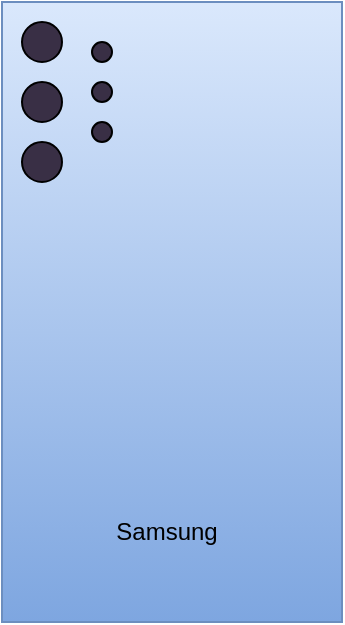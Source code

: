 <mxfile>
    <diagram id="3JusxuQ2zTZb8s0Z4q4s" name="Page-1">
        <mxGraphModel dx="637" dy="396" grid="1" gridSize="20" guides="1" tooltips="1" connect="1" arrows="1" fold="1" page="1" pageScale="1" pageWidth="850" pageHeight="1100" math="0" shadow="0">
            <root>
                <mxCell id="0"/>
                <mxCell id="1" parent="0"/>
                <mxCell id="12" style="edgeStyle=none;html=1;" parent="1" edge="1">
                    <mxGeometry relative="1" as="geometry">
                        <mxPoint x="250" y="330" as="targetPoint"/>
                        <mxPoint x="250" y="330" as="sourcePoint"/>
                    </mxGeometry>
                </mxCell>
                <mxCell id="10" value="" style="rounded=0;whiteSpace=wrap;html=1;fillColor=#dae8fc;strokeColor=#6c8ebf;gradientColor=#7ea6e0;" parent="1" vertex="1">
                    <mxGeometry x="190" y="200" width="170" height="310" as="geometry"/>
                </mxCell>
                <mxCell id="13" value="" style="ellipse;whiteSpace=wrap;html=1;aspect=fixed;fillColor=#392F45;" parent="1" vertex="1">
                    <mxGeometry x="200" y="210" width="20" height="20" as="geometry"/>
                </mxCell>
                <mxCell id="14" value="" style="ellipse;whiteSpace=wrap;html=1;aspect=fixed;fillColor=#392F45;" parent="1" vertex="1">
                    <mxGeometry x="200" y="240" width="20" height="20" as="geometry"/>
                </mxCell>
                <mxCell id="15" value="" style="ellipse;whiteSpace=wrap;html=1;aspect=fixed;fillColor=#392F45;" parent="1" vertex="1">
                    <mxGeometry x="200" y="270" width="20" height="20" as="geometry"/>
                </mxCell>
                <mxCell id="16" value="Samsung" style="text;html=1;strokeColor=none;fillColor=none;align=center;verticalAlign=middle;whiteSpace=wrap;rounded=0;" parent="1" vertex="1">
                    <mxGeometry x="260" y="460" width="25" height="10" as="geometry"/>
                </mxCell>
                <mxCell id="23" value="" style="ellipse;whiteSpace=wrap;html=1;aspect=fixed;labelBackgroundColor=#000000;fillColor=#392F45;" parent="1" vertex="1">
                    <mxGeometry x="235" y="240" width="10" height="10" as="geometry"/>
                </mxCell>
                <mxCell id="25" value="" style="ellipse;whiteSpace=wrap;html=1;aspect=fixed;fillColor=#392F45;" parent="1" vertex="1">
                    <mxGeometry x="235" y="220" width="10" height="10" as="geometry"/>
                </mxCell>
                <mxCell id="26" value="" style="ellipse;whiteSpace=wrap;html=1;aspect=fixed;fillColor=#392F45;" parent="1" vertex="1">
                    <mxGeometry x="235" y="260" width="10" height="10" as="geometry"/>
                </mxCell>
            </root>
        </mxGraphModel>
    </diagram>
</mxfile>
